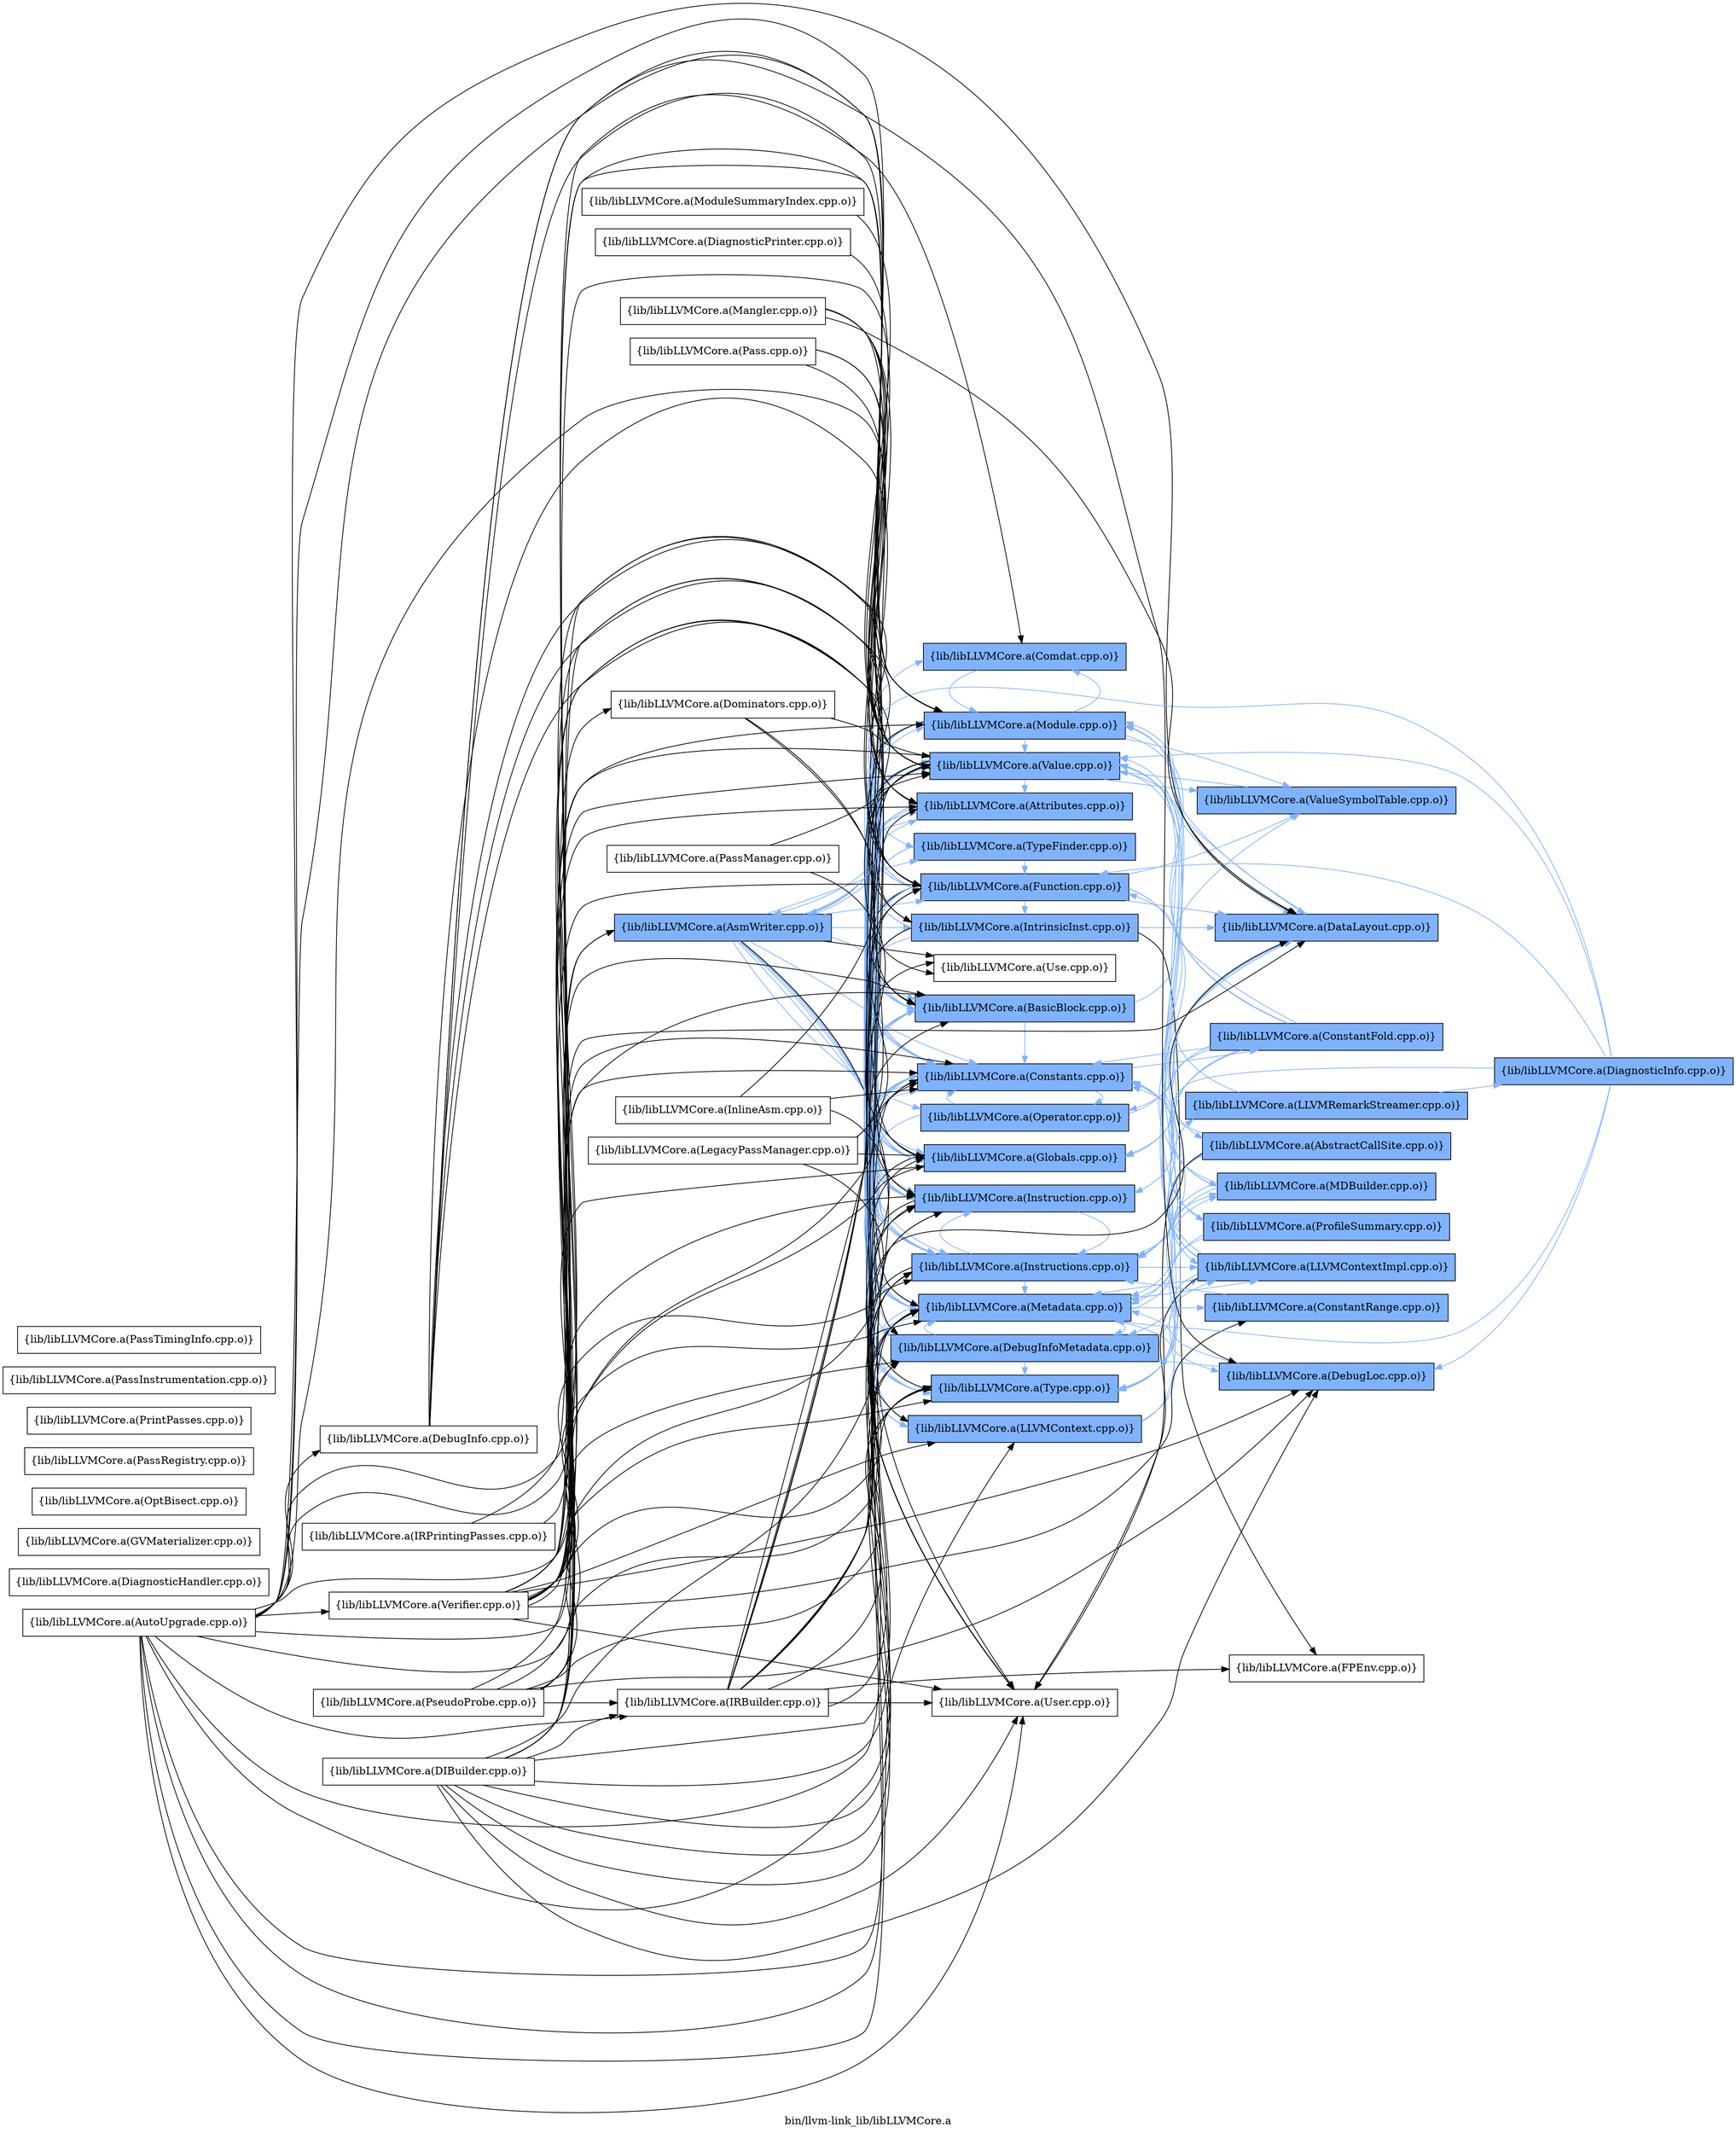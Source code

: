 digraph "bin/llvm-link_lib/libLLVMCore.a" {
	label="bin/llvm-link_lib/libLLVMCore.a";
	rankdir=LR;
	{ rank=same; Node0x56353e2e44d8;  }
	{ rank=same; Node0x56353e2e6788; Node0x56353e2e2688; Node0x56353e2e1968; Node0x56353e2e38f8; Node0x56353e2e3358; Node0x56353e2e5428; Node0x56353e2dc9b8; Node0x56353e2de3f8; Node0x56353e2ddc78; Node0x56353e2de948; Node0x56353e2e4de8; Node0x56353e2e5798; Node0x56353e2e6698; Node0x56353e2dd818; Node0x56353e2dec68; Node0x56353e2dea38; Node0x56353e2df078; Node0x56353e2e01f8; Node0x56353e2e0ab8;  }
	{ rank=same; Node0x56353e2e07e8; Node0x56353e2e2c78; Node0x56353e2e40c8; Node0x56353e2e3498; Node0x56353e2e5bf8; Node0x56353e2e6468; Node0x56353e2dca08; Node0x56353e2e4898; Node0x56353e2e2138; Node0x56353e2e4ed8; Node0x56353e2ddcc8;  }
	{ rank=same; Node0x56353e2e44d8;  }
	{ rank=same; Node0x56353e2e6788; Node0x56353e2e2688; Node0x56353e2e1968; Node0x56353e2e38f8; Node0x56353e2e3358; Node0x56353e2e5428; Node0x56353e2dc9b8; Node0x56353e2de3f8; Node0x56353e2ddc78; Node0x56353e2de948; Node0x56353e2e4de8; Node0x56353e2e5798; Node0x56353e2e6698; Node0x56353e2dd818; Node0x56353e2dec68; Node0x56353e2dea38; Node0x56353e2df078; Node0x56353e2e01f8; Node0x56353e2e0ab8;  }
	{ rank=same; Node0x56353e2e07e8; Node0x56353e2e2c78; Node0x56353e2e40c8; Node0x56353e2e3498; Node0x56353e2e5bf8; Node0x56353e2e6468; Node0x56353e2dca08; Node0x56353e2e4898; Node0x56353e2e2138; Node0x56353e2e4ed8; Node0x56353e2ddcc8;  }

	Node0x56353e2e44d8 [shape=record,shape=box,group=1,style=filled,fillcolor="0.600000 0.5 1",label="{lib/libLLVMCore.a(AsmWriter.cpp.o)}"];
	Node0x56353e2e44d8 -> Node0x56353e2e6788[color="0.600000 0.5 1"];
	Node0x56353e2e44d8 -> Node0x56353e2e2688[color="0.600000 0.5 1"];
	Node0x56353e2e44d8 -> Node0x56353e2e1968[color="0.600000 0.5 1"];
	Node0x56353e2e44d8 -> Node0x56353e2e38f8[color="0.600000 0.5 1"];
	Node0x56353e2e44d8 -> Node0x56353e2e3358[color="0.600000 0.5 1"];
	Node0x56353e2e44d8 -> Node0x56353e2e5428[color="0.600000 0.5 1"];
	Node0x56353e2e44d8 -> Node0x56353e2dc9b8[color="0.600000 0.5 1"];
	Node0x56353e2e44d8 -> Node0x56353e2de3f8[color="0.600000 0.5 1"];
	Node0x56353e2e44d8 -> Node0x56353e2ddc78[color="0.600000 0.5 1"];
	Node0x56353e2e44d8 -> Node0x56353e2de948[color="0.600000 0.5 1"];
	Node0x56353e2e44d8 -> Node0x56353e2e4de8[color="0.600000 0.5 1"];
	Node0x56353e2e44d8 -> Node0x56353e2e5798[color="0.600000 0.5 1"];
	Node0x56353e2e44d8 -> Node0x56353e2e6698[color="0.600000 0.5 1"];
	Node0x56353e2e44d8 -> Node0x56353e2dd818[color="0.600000 0.5 1"];
	Node0x56353e2e44d8 -> Node0x56353e2dec68[color="0.600000 0.5 1"];
	Node0x56353e2e44d8 -> Node0x56353e2dea38[color="0.600000 0.5 1"];
	Node0x56353e2e44d8 -> Node0x56353e2df078;
	Node0x56353e2e44d8 -> Node0x56353e2e01f8;
	Node0x56353e2e44d8 -> Node0x56353e2e0ab8[color="0.600000 0.5 1"];
	Node0x56353e2e5928 [shape=record,shape=box,group=0,label="{lib/libLLVMCore.a(AutoUpgrade.cpp.o)}"];
	Node0x56353e2e5928 -> Node0x56353e2e6788;
	Node0x56353e2e5928 -> Node0x56353e2e2688;
	Node0x56353e2e5928 -> Node0x56353e2e38f8;
	Node0x56353e2e5928 -> Node0x56353e2e3498;
	Node0x56353e2e5928 -> Node0x56353e2e3768;
	Node0x56353e2e5928 -> Node0x56353e2e5428;
	Node0x56353e2e5928 -> Node0x56353e2dc9b8;
	Node0x56353e2e5928 -> Node0x56353e2dd188;
	Node0x56353e2e5928 -> Node0x56353e2de3f8;
	Node0x56353e2e5928 -> Node0x56353e2ddc78;
	Node0x56353e2e5928 -> Node0x56353e2de948;
	Node0x56353e2e5928 -> Node0x56353e2e4de8;
	Node0x56353e2e5928 -> Node0x56353e2e5798;
	Node0x56353e2e5928 -> Node0x56353e2e6698;
	Node0x56353e2e5928 -> Node0x56353e2dec68;
	Node0x56353e2e5928 -> Node0x56353e2e01f8;
	Node0x56353e2e5928 -> Node0x56353e2e0ab8;
	Node0x56353e2e5928 -> Node0x56353e2e0ba8;
	Node0x56353e2e4258 [shape=record,shape=box,group=0,label="{lib/libLLVMCore.a(DiagnosticHandler.cpp.o)}"];
	Node0x56353e2dc9b8 [shape=record,shape=box,group=1,style=filled,fillcolor="0.600000 0.5 1",label="{lib/libLLVMCore.a(Globals.cpp.o)}"];
	Node0x56353e2dc9b8 -> Node0x56353e2e38f8[color="0.600000 0.5 1"];
	Node0x56353e2dc9b8 -> Node0x56353e2e5428[color="0.600000 0.5 1"];
	Node0x56353e2dc9b8 -> Node0x56353e2e5798[color="0.600000 0.5 1"];
	Node0x56353e2dc9b8 -> Node0x56353e2e6698[color="0.600000 0.5 1"];
	Node0x56353e2dc9b8 -> Node0x56353e2dec68[color="0.600000 0.5 1"];
	Node0x56353e2dc9b8 -> Node0x56353e2e01f8;
	Node0x56353e2dc9b8 -> Node0x56353e2e0ab8[color="0.600000 0.5 1"];
	Node0x56353e2e4de8 [shape=record,shape=box,group=1,style=filled,fillcolor="0.600000 0.5 1",label="{lib/libLLVMCore.a(LLVMContext.cpp.o)}"];
	Node0x56353e2e4de8 -> Node0x56353e2e40c8[color="0.600000 0.5 1"];
	Node0x56353e2e4de8 -> Node0x56353e2e4898[color="0.600000 0.5 1"];
	Node0x56353e2e5798 [shape=record,shape=box,group=1,style=filled,fillcolor="0.600000 0.5 1",label="{lib/libLLVMCore.a(Metadata.cpp.o)}"];
	Node0x56353e2e5798 -> Node0x56353e2e2138[color="0.600000 0.5 1"];
	Node0x56353e2e5798 -> Node0x56353e2e38f8[color="0.600000 0.5 1"];
	Node0x56353e2e5798 -> Node0x56353e2e3358[color="0.600000 0.5 1"];
	Node0x56353e2e5798 -> Node0x56353e2e4ed8[color="0.600000 0.5 1"];
	Node0x56353e2e5798 -> Node0x56353e2e4de8[color="0.600000 0.5 1"];
	Node0x56353e2e5798 -> Node0x56353e2e40c8[color="0.600000 0.5 1"];
	Node0x56353e2e5798 -> Node0x56353e2e6468[color="0.600000 0.5 1"];
	Node0x56353e2e5798 -> Node0x56353e2e6698[color="0.600000 0.5 1"];
	Node0x56353e2e5798 -> Node0x56353e2dec68[color="0.600000 0.5 1"];
	Node0x56353e2e5798 -> Node0x56353e2e0ab8[color="0.600000 0.5 1"];
	Node0x56353e2e6698 [shape=record,shape=box,group=1,style=filled,fillcolor="0.600000 0.5 1",label="{lib/libLLVMCore.a(Module.cpp.o)}"];
	Node0x56353e2e6698 -> Node0x56353e2e1968[color="0.600000 0.5 1"];
	Node0x56353e2e6698 -> Node0x56353e2e38f8[color="0.600000 0.5 1"];
	Node0x56353e2e6698 -> Node0x56353e2e3498[color="0.600000 0.5 1"];
	Node0x56353e2e6698 -> Node0x56353e2e5428[color="0.600000 0.5 1"];
	Node0x56353e2e6698 -> Node0x56353e2dc9b8[color="0.600000 0.5 1"];
	Node0x56353e2e6698 -> Node0x56353e2e4de8[color="0.600000 0.5 1"];
	Node0x56353e2e6698 -> Node0x56353e2e5798[color="0.600000 0.5 1"];
	Node0x56353e2e6698 -> Node0x56353e2ddcc8[color="0.600000 0.5 1"];
	Node0x56353e2e6698 -> Node0x56353e2dec68[color="0.600000 0.5 1"];
	Node0x56353e2e6698 -> Node0x56353e2dea38[color="0.600000 0.5 1"];
	Node0x56353e2e6698 -> Node0x56353e2e01f8;
	Node0x56353e2e6698 -> Node0x56353e2e0ab8[color="0.600000 0.5 1"];
	Node0x56353e2e6698 -> Node0x56353e2e07e8[color="0.600000 0.5 1"];
	Node0x56353e2e0ab8 [shape=record,shape=box,group=1,style=filled,fillcolor="0.600000 0.5 1",label="{lib/libLLVMCore.a(Value.cpp.o)}"];
	Node0x56353e2e0ab8 -> Node0x56353e2e6788[color="0.600000 0.5 1"];
	Node0x56353e2e0ab8 -> Node0x56353e2e2688[color="0.600000 0.5 1"];
	Node0x56353e2e0ab8 -> Node0x56353e2e38f8[color="0.600000 0.5 1"];
	Node0x56353e2e0ab8 -> Node0x56353e2e3498[color="0.600000 0.5 1"];
	Node0x56353e2e0ab8 -> Node0x56353e2e5428[color="0.600000 0.5 1"];
	Node0x56353e2e0ab8 -> Node0x56353e2dc9b8[color="0.600000 0.5 1"];
	Node0x56353e2e0ab8 -> Node0x56353e2de3f8[color="0.600000 0.5 1"];
	Node0x56353e2e0ab8 -> Node0x56353e2ddc78[color="0.600000 0.5 1"];
	Node0x56353e2e0ab8 -> Node0x56353e2e4de8[color="0.600000 0.5 1"];
	Node0x56353e2e0ab8 -> Node0x56353e2e40c8[color="0.600000 0.5 1"];
	Node0x56353e2e0ab8 -> Node0x56353e2e5798[color="0.600000 0.5 1"];
	Node0x56353e2e0ab8 -> Node0x56353e2dec68[color="0.600000 0.5 1"];
	Node0x56353e2e0ab8 -> Node0x56353e2df078;
	Node0x56353e2e0ab8 -> Node0x56353e2e01f8;
	Node0x56353e2e0ab8 -> Node0x56353e2e07e8[color="0.600000 0.5 1"];
	Node0x56353e2e0ba8 [shape=record,shape=box,group=0,label="{lib/libLLVMCore.a(Verifier.cpp.o)}"];
	Node0x56353e2e0ba8 -> Node0x56353e2e44d8;
	Node0x56353e2e0ba8 -> Node0x56353e2e6788;
	Node0x56353e2e0ba8 -> Node0x56353e2e2688;
	Node0x56353e2e0ba8 -> Node0x56353e2e1968;
	Node0x56353e2e0ba8 -> Node0x56353e2e2138;
	Node0x56353e2e0ba8 -> Node0x56353e2e38f8;
	Node0x56353e2e0ba8 -> Node0x56353e2e3498;
	Node0x56353e2e0ba8 -> Node0x56353e2e3358;
	Node0x56353e2e0ba8 -> Node0x56353e2e4ed8;
	Node0x56353e2e0ba8 -> Node0x56353e2e5428;
	Node0x56353e2e0ba8 -> Node0x56353e2dc9b8;
	Node0x56353e2e0ba8 -> Node0x56353e2de3f8;
	Node0x56353e2e0ba8 -> Node0x56353e2ddc78;
	Node0x56353e2e0ba8 -> Node0x56353e2de948;
	Node0x56353e2e0ba8 -> Node0x56353e2e4de8;
	Node0x56353e2e0ba8 -> Node0x56353e2e5798;
	Node0x56353e2e0ba8 -> Node0x56353e2e6698;
	Node0x56353e2e0ba8 -> Node0x56353e2dec68;
	Node0x56353e2e0ba8 -> Node0x56353e2e01f8;
	Node0x56353e2e0ba8 -> Node0x56353e2e0ab8;
	Node0x56353e2e0ba8 -> Node0x56353e2e4a28;
	Node0x56353e2e6788 [shape=record,shape=box,group=1,style=filled,fillcolor="0.600000 0.5 1",label="{lib/libLLVMCore.a(Attributes.cpp.o)}"];
	Node0x56353e2e6788 -> Node0x56353e2e44d8[color="0.600000 0.5 1"];
	Node0x56353e2e6788 -> Node0x56353e2e5428[color="0.600000 0.5 1"];
	Node0x56353e2e2688 [shape=record,shape=box,group=1,style=filled,fillcolor="0.600000 0.5 1",label="{lib/libLLVMCore.a(BasicBlock.cpp.o)}"];
	Node0x56353e2e2688 -> Node0x56353e2e38f8[color="0.600000 0.5 1"];
	Node0x56353e2e2688 -> Node0x56353e2de3f8[color="0.600000 0.5 1"];
	Node0x56353e2e2688 -> Node0x56353e2e5798[color="0.600000 0.5 1"];
	Node0x56353e2e2688 -> Node0x56353e2dec68[color="0.600000 0.5 1"];
	Node0x56353e2e2688 -> Node0x56353e2e01f8;
	Node0x56353e2e2688 -> Node0x56353e2e0ab8[color="0.600000 0.5 1"];
	Node0x56353e2e2688 -> Node0x56353e2e07e8[color="0.600000 0.5 1"];
	Node0x56353e2e2138 [shape=record,shape=box,group=1,style=filled,fillcolor="0.600000 0.5 1",label="{lib/libLLVMCore.a(ConstantRange.cpp.o)}"];
	Node0x56353e2e2138 -> Node0x56353e2ddc78[color="0.600000 0.5 1"];
	Node0x56353e2e38f8 [shape=record,shape=box,group=1,style=filled,fillcolor="0.600000 0.5 1",label="{lib/libLLVMCore.a(Constants.cpp.o)}"];
	Node0x56353e2e38f8 -> Node0x56353e2e2c78[color="0.600000 0.5 1"];
	Node0x56353e2e38f8 -> Node0x56353e2e5428[color="0.600000 0.5 1"];
	Node0x56353e2e38f8 -> Node0x56353e2dc9b8[color="0.600000 0.5 1"];
	Node0x56353e2e38f8 -> Node0x56353e2de3f8[color="0.600000 0.5 1"];
	Node0x56353e2e38f8 -> Node0x56353e2ddc78[color="0.600000 0.5 1"];
	Node0x56353e2e38f8 -> Node0x56353e2dd818[color="0.600000 0.5 1"];
	Node0x56353e2e38f8 -> Node0x56353e2dec68[color="0.600000 0.5 1"];
	Node0x56353e2e38f8 -> Node0x56353e2e01f8;
	Node0x56353e2e38f8 -> Node0x56353e2e0ab8[color="0.600000 0.5 1"];
	Node0x56353e2e3498 [shape=record,shape=box,group=1,style=filled,fillcolor="0.600000 0.5 1",label="{lib/libLLVMCore.a(DataLayout.cpp.o)}"];
	Node0x56353e2e3498 -> Node0x56353e2dc9b8[color="0.600000 0.5 1"];
	Node0x56353e2e3498 -> Node0x56353e2e6698[color="0.600000 0.5 1"];
	Node0x56353e2e3498 -> Node0x56353e2dec68[color="0.600000 0.5 1"];
	Node0x56353e2e3768 [shape=record,shape=box,group=0,label="{lib/libLLVMCore.a(DebugInfo.cpp.o)}"];
	Node0x56353e2e3768 -> Node0x56353e2e3358;
	Node0x56353e2e3768 -> Node0x56353e2e4ed8;
	Node0x56353e2e3768 -> Node0x56353e2e5428;
	Node0x56353e2e3768 -> Node0x56353e2de3f8;
	Node0x56353e2e3768 -> Node0x56353e2e5798;
	Node0x56353e2e3768 -> Node0x56353e2e6698;
	Node0x56353e2e3768 -> Node0x56353e2e0ab8;
	Node0x56353e2e3358 [shape=record,shape=box,group=1,style=filled,fillcolor="0.600000 0.5 1",label="{lib/libLLVMCore.a(DebugInfoMetadata.cpp.o)}"];
	Node0x56353e2e3358 -> Node0x56353e2e38f8[color="0.600000 0.5 1"];
	Node0x56353e2e3358 -> Node0x56353e2e4de8[color="0.600000 0.5 1"];
	Node0x56353e2e3358 -> Node0x56353e2e40c8[color="0.600000 0.5 1"];
	Node0x56353e2e3358 -> Node0x56353e2e5798[color="0.600000 0.5 1"];
	Node0x56353e2e3358 -> Node0x56353e2dec68[color="0.600000 0.5 1"];
	Node0x56353e2e4ed8 [shape=record,shape=box,group=1,style=filled,fillcolor="0.600000 0.5 1",label="{lib/libLLVMCore.a(DebugLoc.cpp.o)}"];
	Node0x56353e2e4ed8 -> Node0x56353e2e3358[color="0.600000 0.5 1"];
	Node0x56353e2e4ed8 -> Node0x56353e2e5798[color="0.600000 0.5 1"];
	Node0x56353e2e5428 [shape=record,shape=box,group=1,style=filled,fillcolor="0.600000 0.5 1",label="{lib/libLLVMCore.a(Function.cpp.o)}"];
	Node0x56353e2e5428 -> Node0x56353e2e6788[color="0.600000 0.5 1"];
	Node0x56353e2e5428 -> Node0x56353e2e2688[color="0.600000 0.5 1"];
	Node0x56353e2e5428 -> Node0x56353e2e38f8[color="0.600000 0.5 1"];
	Node0x56353e2e5428 -> Node0x56353e2e3498[color="0.600000 0.5 1"];
	Node0x56353e2e5428 -> Node0x56353e2e5bf8[color="0.600000 0.5 1"];
	Node0x56353e2e5428 -> Node0x56353e2dc9b8[color="0.600000 0.5 1"];
	Node0x56353e2e5428 -> Node0x56353e2ddc78[color="0.600000 0.5 1"];
	Node0x56353e2e5428 -> Node0x56353e2de948[color="0.600000 0.5 1"];
	Node0x56353e2e5428 -> Node0x56353e2e4de8[color="0.600000 0.5 1"];
	Node0x56353e2e5428 -> Node0x56353e2e6468[color="0.600000 0.5 1"];
	Node0x56353e2e5428 -> Node0x56353e2e5798[color="0.600000 0.5 1"];
	Node0x56353e2e5428 -> Node0x56353e2e6698[color="0.600000 0.5 1"];
	Node0x56353e2e5428 -> Node0x56353e2dec68[color="0.600000 0.5 1"];
	Node0x56353e2e5428 -> Node0x56353e2e01f8;
	Node0x56353e2e5428 -> Node0x56353e2e0ab8[color="0.600000 0.5 1"];
	Node0x56353e2e5428 -> Node0x56353e2e07e8[color="0.600000 0.5 1"];
	Node0x56353e2ddb38 [shape=record,shape=box,group=0,label="{lib/libLLVMCore.a(GVMaterializer.cpp.o)}"];
	Node0x56353e2dd688 [shape=record,shape=box,group=0,label="{lib/libLLVMCore.a(InlineAsm.cpp.o)}"];
	Node0x56353e2dd688 -> Node0x56353e2e38f8;
	Node0x56353e2dd688 -> Node0x56353e2dec68;
	Node0x56353e2dd688 -> Node0x56353e2e0ab8;
	Node0x56353e2de3f8 [shape=record,shape=box,group=1,style=filled,fillcolor="0.600000 0.5 1",label="{lib/libLLVMCore.a(Instruction.cpp.o)}"];
	Node0x56353e2de3f8 -> Node0x56353e2e6788[color="0.600000 0.5 1"];
	Node0x56353e2de3f8 -> Node0x56353e2e2688[color="0.600000 0.5 1"];
	Node0x56353e2de3f8 -> Node0x56353e2e38f8[color="0.600000 0.5 1"];
	Node0x56353e2de3f8 -> Node0x56353e2ddc78[color="0.600000 0.5 1"];
	Node0x56353e2de3f8 -> Node0x56353e2e5798[color="0.600000 0.5 1"];
	Node0x56353e2de3f8 -> Node0x56353e2e01f8;
	Node0x56353e2de3f8 -> Node0x56353e2e0ab8[color="0.600000 0.5 1"];
	Node0x56353e2ddc78 [shape=record,shape=box,group=1,style=filled,fillcolor="0.600000 0.5 1",label="{lib/libLLVMCore.a(Instructions.cpp.o)}"];
	Node0x56353e2ddc78 -> Node0x56353e2e6788[color="0.600000 0.5 1"];
	Node0x56353e2ddc78 -> Node0x56353e2e2688[color="0.600000 0.5 1"];
	Node0x56353e2ddc78 -> Node0x56353e2e38f8[color="0.600000 0.5 1"];
	Node0x56353e2ddc78 -> Node0x56353e2e3498[color="0.600000 0.5 1"];
	Node0x56353e2ddc78 -> Node0x56353e2e5428[color="0.600000 0.5 1"];
	Node0x56353e2ddc78 -> Node0x56353e2de3f8[color="0.600000 0.5 1"];
	Node0x56353e2ddc78 -> Node0x56353e2e40c8[color="0.600000 0.5 1"];
	Node0x56353e2ddc78 -> Node0x56353e2e6468[color="0.600000 0.5 1"];
	Node0x56353e2ddc78 -> Node0x56353e2e5798[color="0.600000 0.5 1"];
	Node0x56353e2ddc78 -> Node0x56353e2e6698[color="0.600000 0.5 1"];
	Node0x56353e2ddc78 -> Node0x56353e2dec68[color="0.600000 0.5 1"];
	Node0x56353e2ddc78 -> Node0x56353e2e01f8;
	Node0x56353e2ddc78 -> Node0x56353e2e0ab8[color="0.600000 0.5 1"];
	Node0x56353e2dd098 [shape=record,shape=box,group=0,label="{lib/libLLVMCore.a(ModuleSummaryIndex.cpp.o)}"];
	Node0x56353e2dd098 -> Node0x56353e2e0ab8;
	Node0x56353e2dec68 [shape=record,shape=box,group=1,style=filled,fillcolor="0.600000 0.5 1",label="{lib/libLLVMCore.a(Type.cpp.o)}"];
	Node0x56353e2dec68 -> Node0x56353e2e38f8[color="0.600000 0.5 1"];
	Node0x56353e2e01f8 [shape=record,shape=box,group=0,label="{lib/libLLVMCore.a(User.cpp.o)}"];
	Node0x56353e2e01f8 -> Node0x56353e2df078;
	Node0x56353e2de948 [shape=record,shape=box,group=1,style=filled,fillcolor="0.600000 0.5 1",label="{lib/libLLVMCore.a(IntrinsicInst.cpp.o)}"];
	Node0x56353e2de948 -> Node0x56353e2e2688[color="0.600000 0.5 1"];
	Node0x56353e2de948 -> Node0x56353e2e38f8[color="0.600000 0.5 1"];
	Node0x56353e2de948 -> Node0x56353e2e3498[color="0.600000 0.5 1"];
	Node0x56353e2de948 -> Node0x56353e2e3358[color="0.600000 0.5 1"];
	Node0x56353e2de948 -> Node0x56353e2dca08;
	Node0x56353e2de948 -> Node0x56353e2de3f8[color="0.600000 0.5 1"];
	Node0x56353e2de948 -> Node0x56353e2ddc78[color="0.600000 0.5 1"];
	Node0x56353e2de948 -> Node0x56353e2e5798[color="0.600000 0.5 1"];
	Node0x56353e2de948 -> Node0x56353e2e6698[color="0.600000 0.5 1"];
	Node0x56353e2de948 -> Node0x56353e2dec68[color="0.600000 0.5 1"];
	Node0x56353e2de948 -> Node0x56353e2e01f8;
	Node0x56353e2de948 -> Node0x56353e2e0ab8[color="0.600000 0.5 1"];
	Node0x56353e2e1968 [shape=record,shape=box,group=1,style=filled,fillcolor="0.600000 0.5 1",label="{lib/libLLVMCore.a(Comdat.cpp.o)}"];
	Node0x56353e2e1968 -> Node0x56353e2e6698[color="0.600000 0.5 1"];
	Node0x56353e2dd818 [shape=record,shape=box,group=1,style=filled,fillcolor="0.600000 0.5 1",label="{lib/libLLVMCore.a(Operator.cpp.o)}"];
	Node0x56353e2dd818 -> Node0x56353e2e38f8[color="0.600000 0.5 1"];
	Node0x56353e2dd818 -> Node0x56353e2e3498[color="0.600000 0.5 1"];
	Node0x56353e2dd818 -> Node0x56353e2dec68[color="0.600000 0.5 1"];
	Node0x56353e2df078 [shape=record,shape=box,group=0,label="{lib/libLLVMCore.a(Use.cpp.o)}"];
	Node0x56353e2dea38 [shape=record,shape=box,group=1,style=filled,fillcolor="0.600000 0.5 1",label="{lib/libLLVMCore.a(TypeFinder.cpp.o)}"];
	Node0x56353e2dea38 -> Node0x56353e2e5428[color="0.600000 0.5 1"];
	Node0x56353e2dea38 -> Node0x56353e2dc9b8[color="0.600000 0.5 1"];
	Node0x56353e2dea38 -> Node0x56353e2e5798[color="0.600000 0.5 1"];
	Node0x56353e2dd188 [shape=record,shape=box,group=0,label="{lib/libLLVMCore.a(IRBuilder.cpp.o)}"];
	Node0x56353e2dd188 -> Node0x56353e2e6788;
	Node0x56353e2dd188 -> Node0x56353e2e2688;
	Node0x56353e2dd188 -> Node0x56353e2e38f8;
	Node0x56353e2dd188 -> Node0x56353e2e3498;
	Node0x56353e2dd188 -> Node0x56353e2e5428;
	Node0x56353e2dd188 -> Node0x56353e2dc9b8;
	Node0x56353e2dd188 -> Node0x56353e2dca08;
	Node0x56353e2dd188 -> Node0x56353e2de3f8;
	Node0x56353e2dd188 -> Node0x56353e2ddc78;
	Node0x56353e2dd188 -> Node0x56353e2e5798;
	Node0x56353e2dd188 -> Node0x56353e2dec68;
	Node0x56353e2dd188 -> Node0x56353e2e01f8;
	Node0x56353e2dd188 -> Node0x56353e2e0ab8;
	Node0x56353e2e07e8 [shape=record,shape=box,group=1,style=filled,fillcolor="0.600000 0.5 1",label="{lib/libLLVMCore.a(ValueSymbolTable.cpp.o)}"];
	Node0x56353e2e07e8 -> Node0x56353e2e0ab8[color="0.600000 0.5 1"];
	Node0x56353e2e2c78 [shape=record,shape=box,group=1,style=filled,fillcolor="0.600000 0.5 1",label="{lib/libLLVMCore.a(ConstantFold.cpp.o)}"];
	Node0x56353e2e2c78 -> Node0x56353e2e38f8[color="0.600000 0.5 1"];
	Node0x56353e2e2c78 -> Node0x56353e2e5428[color="0.600000 0.5 1"];
	Node0x56353e2e2c78 -> Node0x56353e2dc9b8[color="0.600000 0.5 1"];
	Node0x56353e2e2c78 -> Node0x56353e2ddc78[color="0.600000 0.5 1"];
	Node0x56353e2e2c78 -> Node0x56353e2e6698[color="0.600000 0.5 1"];
	Node0x56353e2e2c78 -> Node0x56353e2dd818[color="0.600000 0.5 1"];
	Node0x56353e2e2c78 -> Node0x56353e2dec68[color="0.600000 0.5 1"];
	Node0x56353e2e2c78 -> Node0x56353e2e0ab8[color="0.600000 0.5 1"];
	Node0x56353e2e3fd8 [shape=record,shape=box,group=0,label="{lib/libLLVMCore.a(DIBuilder.cpp.o)}"];
	Node0x56353e2e3fd8 -> Node0x56353e2e6788;
	Node0x56353e2e3fd8 -> Node0x56353e2e2688;
	Node0x56353e2e3fd8 -> Node0x56353e2e38f8;
	Node0x56353e2e3fd8 -> Node0x56353e2e3358;
	Node0x56353e2e3fd8 -> Node0x56353e2e4ed8;
	Node0x56353e2e3fd8 -> Node0x56353e2e5428;
	Node0x56353e2e3fd8 -> Node0x56353e2dd188;
	Node0x56353e2e3fd8 -> Node0x56353e2de3f8;
	Node0x56353e2e3fd8 -> Node0x56353e2ddc78;
	Node0x56353e2e3fd8 -> Node0x56353e2e5798;
	Node0x56353e2e3fd8 -> Node0x56353e2e6698;
	Node0x56353e2e3fd8 -> Node0x56353e2dec68;
	Node0x56353e2e3fd8 -> Node0x56353e2e01f8;
	Node0x56353e2e3fd8 -> Node0x56353e2e0ab8;
	Node0x56353e2e40c8 [shape=record,shape=box,group=1,style=filled,fillcolor="0.600000 0.5 1",label="{lib/libLLVMCore.a(LLVMContextImpl.cpp.o)}"];
	Node0x56353e2e40c8 -> Node0x56353e2e38f8[color="0.600000 0.5 1"];
	Node0x56353e2e40c8 -> Node0x56353e2e3358[color="0.600000 0.5 1"];
	Node0x56353e2e40c8 -> Node0x56353e2e5798[color="0.600000 0.5 1"];
	Node0x56353e2e40c8 -> Node0x56353e2e6698[color="0.600000 0.5 1"];
	Node0x56353e2e40c8 -> Node0x56353e2e01f8;
	Node0x56353e2e40c8 -> Node0x56353e2e0ab8[color="0.600000 0.5 1"];
	Node0x56353e2e48e8 [shape=record,shape=box,group=1,style=filled,fillcolor="0.600000 0.5 1",label="{lib/libLLVMCore.a(DiagnosticInfo.cpp.o)}"];
	Node0x56353e2e48e8 -> Node0x56353e2e44d8[color="0.600000 0.5 1"];
	Node0x56353e2e48e8 -> Node0x56353e2e4ed8[color="0.600000 0.5 1"];
	Node0x56353e2e48e8 -> Node0x56353e2e5428[color="0.600000 0.5 1"];
	Node0x56353e2e48e8 -> Node0x56353e2de3f8[color="0.600000 0.5 1"];
	Node0x56353e2e48e8 -> Node0x56353e2e5798[color="0.600000 0.5 1"];
	Node0x56353e2e48e8 -> Node0x56353e2e0ab8[color="0.600000 0.5 1"];
	Node0x56353e2e6558 [shape=record,shape=box,group=0,label="{lib/libLLVMCore.a(DiagnosticPrinter.cpp.o)}"];
	Node0x56353e2e6558 -> Node0x56353e2e0ab8;
	Node0x56353e2e5bf8 [shape=record,shape=box,group=1,style=filled,fillcolor="0.600000 0.5 1",label="{lib/libLLVMCore.a(AbstractCallSite.cpp.o)}"];
	Node0x56353e2e5bf8 -> Node0x56353e2e38f8[color="0.600000 0.5 1"];
	Node0x56353e2e5bf8 -> Node0x56353e2ddc78[color="0.600000 0.5 1"];
	Node0x56353e2e5bf8 -> Node0x56353e2e5798[color="0.600000 0.5 1"];
	Node0x56353e2e5bf8 -> Node0x56353e2e01f8;
	Node0x56353e2e6468 [shape=record,shape=box,group=1,style=filled,fillcolor="0.600000 0.5 1",label="{lib/libLLVMCore.a(MDBuilder.cpp.o)}"];
	Node0x56353e2e6468 -> Node0x56353e2e38f8[color="0.600000 0.5 1"];
	Node0x56353e2e6468 -> Node0x56353e2e5798[color="0.600000 0.5 1"];
	Node0x56353e2e6468 -> Node0x56353e2dec68[color="0.600000 0.5 1"];
	Node0x56353e2e6468 -> Node0x56353e2e0ab8[color="0.600000 0.5 1"];
	Node0x56353e2dca08 [shape=record,shape=box,group=0,label="{lib/libLLVMCore.a(FPEnv.cpp.o)}"];
	Node0x56353e2e4898 [shape=record,shape=box,group=1,style=filled,fillcolor="0.600000 0.5 1",label="{lib/libLLVMCore.a(LLVMRemarkStreamer.cpp.o)}"];
	Node0x56353e2e4898 -> Node0x56353e2e48e8[color="0.600000 0.5 1"];
	Node0x56353e2e4898 -> Node0x56353e2e0ab8[color="0.600000 0.5 1"];
	Node0x56353e2ddcc8 [shape=record,shape=box,group=1,style=filled,fillcolor="0.600000 0.5 1",label="{lib/libLLVMCore.a(ProfileSummary.cpp.o)}"];
	Node0x56353e2ddcc8 -> Node0x56353e2e38f8[color="0.600000 0.5 1"];
	Node0x56353e2ddcc8 -> Node0x56353e2e5798[color="0.600000 0.5 1"];
	Node0x56353e2ddcc8 -> Node0x56353e2dec68[color="0.600000 0.5 1"];
	Node0x56353e2dd4a8 [shape=record,shape=box,group=0,label="{lib/libLLVMCore.a(OptBisect.cpp.o)}"];
	Node0x56353e2e4a28 [shape=record,shape=box,group=0,label="{lib/libLLVMCore.a(Dominators.cpp.o)}"];
	Node0x56353e2e4a28 -> Node0x56353e2e2688;
	Node0x56353e2e4a28 -> Node0x56353e2de3f8;
	Node0x56353e2e4a28 -> Node0x56353e2e0ab8;
	Node0x56353e2e1418 [shape=record,shape=box,group=0,label="{lib/libLLVMCore.a(PassRegistry.cpp.o)}"];
	Node0x56353e2e1a58 [shape=record,shape=box,group=0,label="{lib/libLLVMCore.a(Pass.cpp.o)}"];
	Node0x56353e2e1a58 -> Node0x56353e2e6788;
	Node0x56353e2e1a58 -> Node0x56353e2e5428;
	Node0x56353e2e1a58 -> Node0x56353e2e0ab8;
	Node0x56353e2e2548 [shape=record,shape=box,group=0,label="{lib/libLLVMCore.a(IRPrintingPasses.cpp.o)}"];
	Node0x56353e2e2548 -> Node0x56353e2e44d8;
	Node0x56353e2e2548 -> Node0x56353e2e0ab8;
	Node0x56353e2e2818 [shape=record,shape=box,group=0,label="{lib/libLLVMCore.a(PrintPasses.cpp.o)}"];
	Node0x56353e2e34e8 [shape=record,shape=box,group=0,label="{lib/libLLVMCore.a(PassManager.cpp.o)}"];
	Node0x56353e2e34e8 -> Node0x56353e2dc9b8;
	Node0x56353e2e34e8 -> Node0x56353e2e0ab8;
	Node0x56353e2e3808 [shape=record,shape=box,group=0,label="{lib/libLLVMCore.a(PassInstrumentation.cpp.o)}"];
	Node0x56353e2e3cb8 [shape=record,shape=box,group=0,label="{lib/libLLVMCore.a(LegacyPassManager.cpp.o)}"];
	Node0x56353e2e3cb8 -> Node0x56353e2e5428;
	Node0x56353e2e3cb8 -> Node0x56353e2dc9b8;
	Node0x56353e2e3cb8 -> Node0x56353e2e4de8;
	Node0x56353e2e3cb8 -> Node0x56353e2e0ab8;
	Node0x56353e2e4848 [shape=record,shape=box,group=0,label="{lib/libLLVMCore.a(PassTimingInfo.cpp.o)}"];
	Node0x56353e2e1e18 [shape=record,shape=box,group=0,label="{lib/libLLVMCore.a(Mangler.cpp.o)}"];
	Node0x56353e2e1e18 -> Node0x56353e2e6788;
	Node0x56353e2e1e18 -> Node0x56353e2e3498;
	Node0x56353e2e1e18 -> Node0x56353e2e5428;
	Node0x56353e2e1e18 -> Node0x56353e2dc9b8;
	Node0x56353e2e1e18 -> Node0x56353e2e6698;
	Node0x56353e2e1e18 -> Node0x56353e2e0ab8;
	Node0x56353e2e2a48 [shape=record,shape=box,group=0,label="{lib/libLLVMCore.a(PseudoProbe.cpp.o)}"];
	Node0x56353e2e2a48 -> Node0x56353e2e38f8;
	Node0x56353e2e2a48 -> Node0x56353e2e3358;
	Node0x56353e2e2a48 -> Node0x56353e2e4ed8;
	Node0x56353e2e2a48 -> Node0x56353e2dd188;
	Node0x56353e2e2a48 -> Node0x56353e2de3f8;
	Node0x56353e2e2a48 -> Node0x56353e2e5798;
	Node0x56353e2e2a48 -> Node0x56353e2dec68;
	Node0x56353e2e2a48 -> Node0x56353e2e0ab8;
}
